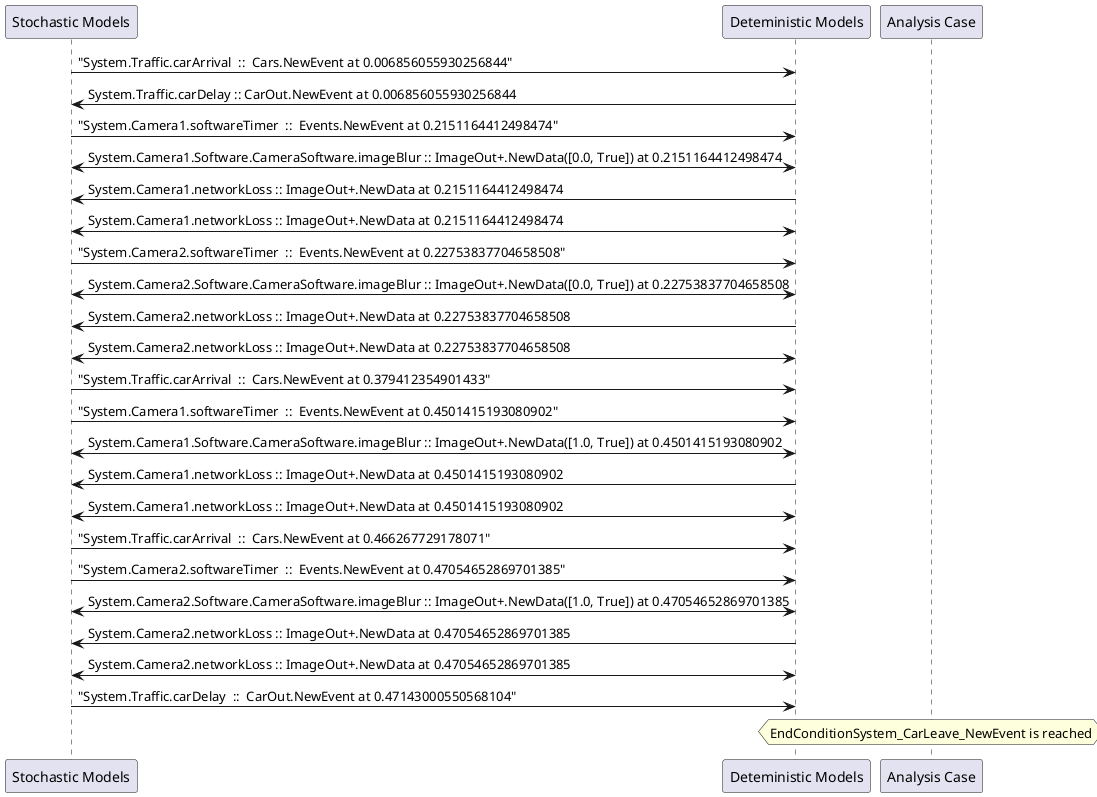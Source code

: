 
	@startuml
	participant "Stochastic Models" as stochmodel
	participant "Deteministic Models" as detmodel
	participant "Analysis Case" as analysis
	{40030_stop} stochmodel -> detmodel : "System.Traffic.carArrival  ::  Cars.NewEvent at 0.006856055930256844"
{40041_start} detmodel -> stochmodel : System.Traffic.carDelay :: CarOut.NewEvent at 0.006856055930256844
{40000_stop} stochmodel -> detmodel : "System.Camera1.softwareTimer  ::  Events.NewEvent at 0.2151164412498474"
detmodel <-> stochmodel : System.Camera1.Software.CameraSoftware.imageBlur :: ImageOut+.NewData([0.0, True]) at 0.2151164412498474
detmodel -> stochmodel : System.Camera1.networkLoss :: ImageOut+.NewData at 0.2151164412498474
detmodel <-> stochmodel : System.Camera1.networkLoss :: ImageOut+.NewData at 0.2151164412498474
{40015_stop} stochmodel -> detmodel : "System.Camera2.softwareTimer  ::  Events.NewEvent at 0.22753837704658508"
detmodel <-> stochmodel : System.Camera2.Software.CameraSoftware.imageBlur :: ImageOut+.NewData([0.0, True]) at 0.22753837704658508
detmodel -> stochmodel : System.Camera2.networkLoss :: ImageOut+.NewData at 0.22753837704658508
detmodel <-> stochmodel : System.Camera2.networkLoss :: ImageOut+.NewData at 0.22753837704658508
{40031_stop} stochmodel -> detmodel : "System.Traffic.carArrival  ::  Cars.NewEvent at 0.379412354901433"
{40001_stop} stochmodel -> detmodel : "System.Camera1.softwareTimer  ::  Events.NewEvent at 0.4501415193080902"
detmodel <-> stochmodel : System.Camera1.Software.CameraSoftware.imageBlur :: ImageOut+.NewData([1.0, True]) at 0.4501415193080902
detmodel -> stochmodel : System.Camera1.networkLoss :: ImageOut+.NewData at 0.4501415193080902
detmodel <-> stochmodel : System.Camera1.networkLoss :: ImageOut+.NewData at 0.4501415193080902
{40032_stop} stochmodel -> detmodel : "System.Traffic.carArrival  ::  Cars.NewEvent at 0.466267729178071"
{40016_stop} stochmodel -> detmodel : "System.Camera2.softwareTimer  ::  Events.NewEvent at 0.47054652869701385"
detmodel <-> stochmodel : System.Camera2.Software.CameraSoftware.imageBlur :: ImageOut+.NewData([1.0, True]) at 0.47054652869701385
detmodel -> stochmodel : System.Camera2.networkLoss :: ImageOut+.NewData at 0.47054652869701385
detmodel <-> stochmodel : System.Camera2.networkLoss :: ImageOut+.NewData at 0.47054652869701385
{40041_stop} stochmodel -> detmodel : "System.Traffic.carDelay  ::  CarOut.NewEvent at 0.47143000550568104"
{40041_start} <-> {40041_stop} : delay
hnote over analysis 
EndConditionSystem_CarLeave_NewEvent is reached
endnote
@enduml